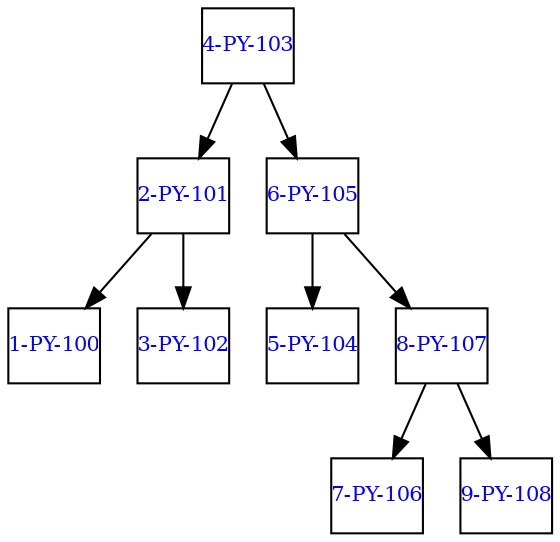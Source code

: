 digraph G {
 node [margin=0 fontcolor=blue fontsize=10 width=0.5 shape=rec ] 
node4[label="4-PY-103"]

node4 -> node2
node2[label="2-PY-101"]

node2 -> node1
node1[label="1-PY-100"]

node2 -> node3
node3[label="3-PY-102"]

node4 -> node6
node6[label="6-PY-105"]

node6 -> node5
node5[label="5-PY-104"]

node6 -> node8
node8[label="8-PY-107"]

node8 -> node7
node7[label="7-PY-106"]

node8 -> node9
node9[label="9-PY-108"]

}